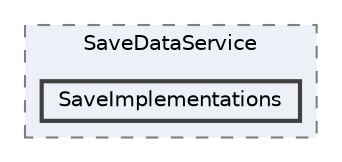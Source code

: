 digraph "Assets/_Project/Scripts/SaveDataService/SaveImplementations"
{
 // LATEX_PDF_SIZE
  bgcolor="transparent";
  edge [fontname=Helvetica,fontsize=10,labelfontname=Helvetica,labelfontsize=10];
  node [fontname=Helvetica,fontsize=10,shape=box,height=0.2,width=0.4];
  compound=true
  subgraph clusterdir_9ff46e3e8eefebbb9fa5862443253b97 {
    graph [ bgcolor="#edf0f7", pencolor="grey50", label="SaveDataService", fontname=Helvetica,fontsize=10 style="filled,dashed", URL="dir_9ff46e3e8eefebbb9fa5862443253b97.html",tooltip=""]
  dir_f0b53c91bbe3794bb3f68dca23de71ab [label="SaveImplementations", fillcolor="#edf0f7", color="grey25", style="filled,bold", URL="dir_f0b53c91bbe3794bb3f68dca23de71ab.html",tooltip=""];
  }
}
